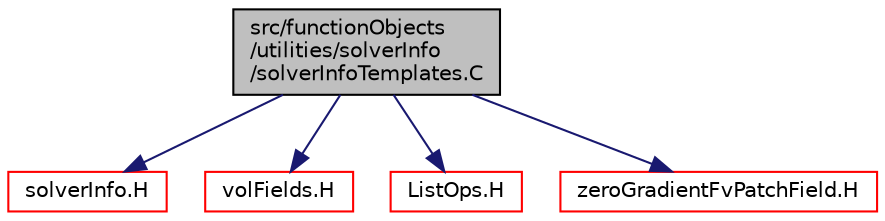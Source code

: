 digraph "src/functionObjects/utilities/solverInfo/solverInfoTemplates.C"
{
  bgcolor="transparent";
  edge [fontname="Helvetica",fontsize="10",labelfontname="Helvetica",labelfontsize="10"];
  node [fontname="Helvetica",fontsize="10",shape=record];
  Node1 [label="src/functionObjects\l/utilities/solverInfo\l/solverInfoTemplates.C",height=0.2,width=0.4,color="black", fillcolor="grey75", style="filled" fontcolor="black"];
  Node1 -> Node2 [color="midnightblue",fontsize="10",style="solid",fontname="Helvetica"];
  Node2 [label="solverInfo.H",height=0.2,width=0.4,color="red",URL="$solverInfo_8H.html"];
  Node1 -> Node3 [color="midnightblue",fontsize="10",style="solid",fontname="Helvetica"];
  Node3 [label="volFields.H",height=0.2,width=0.4,color="red",URL="$volFields_8H.html"];
  Node1 -> Node4 [color="midnightblue",fontsize="10",style="solid",fontname="Helvetica"];
  Node4 [label="ListOps.H",height=0.2,width=0.4,color="red",URL="$ListOps_8H.html",tooltip="Various functions to operate on Lists. "];
  Node1 -> Node5 [color="midnightblue",fontsize="10",style="solid",fontname="Helvetica"];
  Node5 [label="zeroGradientFvPatchField.H",height=0.2,width=0.4,color="red",URL="$zeroGradientFvPatchField_8H.html"];
}
